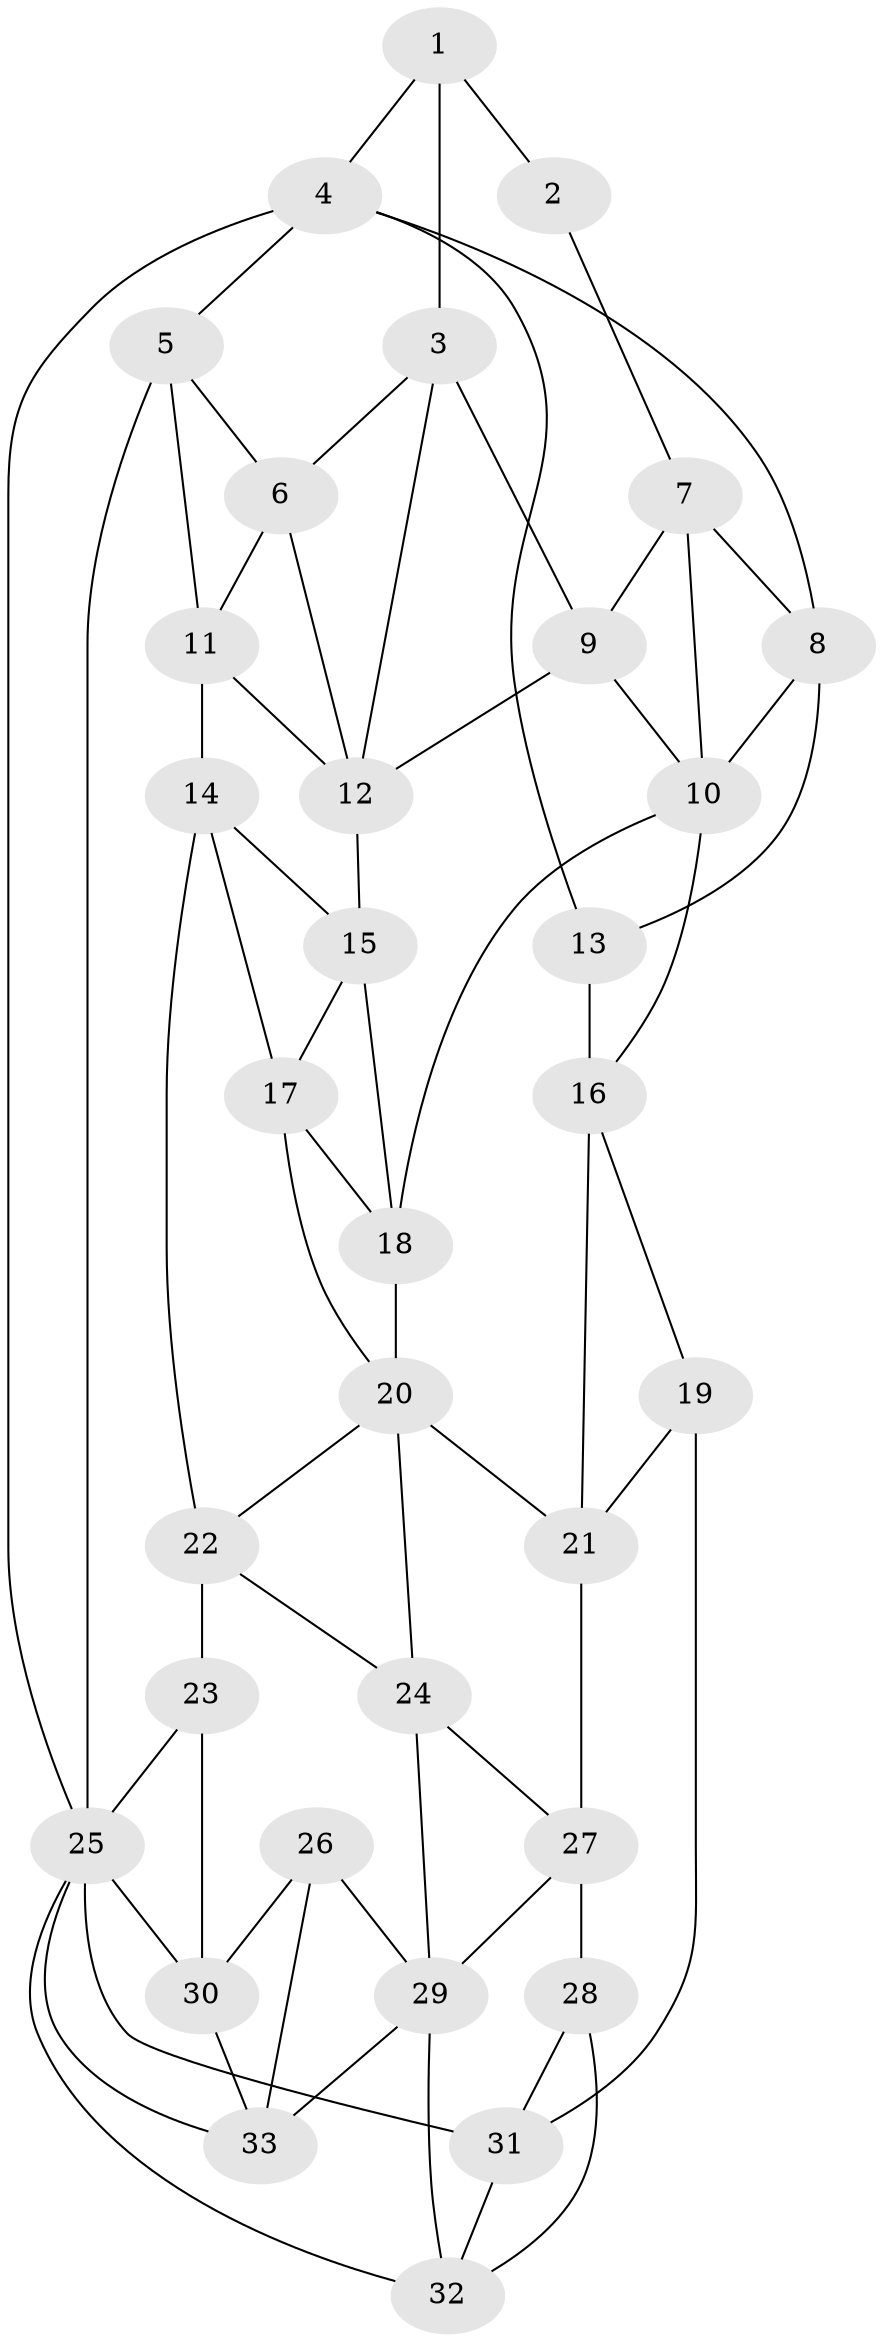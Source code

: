 // original degree distribution, {3: 0.028846153846153848, 6: 0.23076923076923078, 4: 0.23076923076923078, 5: 0.5096153846153846}
// Generated by graph-tools (version 1.1) at 2025/38/03/04/25 23:38:33]
// undirected, 33 vertices, 66 edges
graph export_dot {
  node [color=gray90,style=filled];
  1;
  2;
  3;
  4;
  5;
  6;
  7;
  8;
  9;
  10;
  11;
  12;
  13;
  14;
  15;
  16;
  17;
  18;
  19;
  20;
  21;
  22;
  23;
  24;
  25;
  26;
  27;
  28;
  29;
  30;
  31;
  32;
  33;
  1 -- 2 [weight=2.0];
  1 -- 3 [weight=2.0];
  1 -- 4 [weight=1.0];
  2 -- 7 [weight=1.0];
  3 -- 6 [weight=1.0];
  3 -- 9 [weight=2.0];
  3 -- 12 [weight=1.0];
  4 -- 5 [weight=1.0];
  4 -- 8 [weight=1.0];
  4 -- 13 [weight=1.0];
  4 -- 25 [weight=1.0];
  5 -- 6 [weight=1.0];
  5 -- 11 [weight=1.0];
  5 -- 25 [weight=2.0];
  6 -- 11 [weight=1.0];
  6 -- 12 [weight=2.0];
  7 -- 8 [weight=1.0];
  7 -- 9 [weight=1.0];
  7 -- 10 [weight=1.0];
  8 -- 10 [weight=1.0];
  8 -- 13 [weight=1.0];
  9 -- 10 [weight=1.0];
  9 -- 12 [weight=1.0];
  10 -- 16 [weight=1.0];
  10 -- 18 [weight=1.0];
  11 -- 12 [weight=1.0];
  11 -- 14 [weight=2.0];
  12 -- 15 [weight=1.0];
  13 -- 16 [weight=2.0];
  14 -- 15 [weight=1.0];
  14 -- 17 [weight=1.0];
  14 -- 22 [weight=1.0];
  15 -- 17 [weight=1.0];
  15 -- 18 [weight=1.0];
  16 -- 19 [weight=1.0];
  16 -- 21 [weight=2.0];
  17 -- 18 [weight=1.0];
  17 -- 20 [weight=1.0];
  18 -- 20 [weight=1.0];
  19 -- 21 [weight=1.0];
  19 -- 31 [weight=1.0];
  20 -- 21 [weight=1.0];
  20 -- 22 [weight=1.0];
  20 -- 24 [weight=1.0];
  21 -- 27 [weight=2.0];
  22 -- 23 [weight=2.0];
  22 -- 24 [weight=1.0];
  23 -- 25 [weight=1.0];
  23 -- 30 [weight=1.0];
  24 -- 27 [weight=1.0];
  24 -- 29 [weight=1.0];
  25 -- 30 [weight=1.0];
  25 -- 31 [weight=1.0];
  25 -- 32 [weight=1.0];
  25 -- 33 [weight=1.0];
  26 -- 29 [weight=1.0];
  26 -- 30 [weight=1.0];
  26 -- 33 [weight=1.0];
  27 -- 28 [weight=2.0];
  27 -- 29 [weight=1.0];
  28 -- 31 [weight=1.0];
  28 -- 32 [weight=1.0];
  29 -- 32 [weight=1.0];
  29 -- 33 [weight=1.0];
  30 -- 33 [weight=1.0];
  31 -- 32 [weight=1.0];
}
